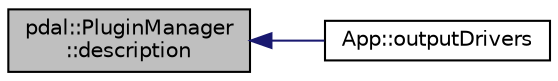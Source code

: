 digraph "pdal::PluginManager::description"
{
  edge [fontname="Helvetica",fontsize="10",labelfontname="Helvetica",labelfontsize="10"];
  node [fontname="Helvetica",fontsize="10",shape=record];
  rankdir="LR";
  Node1 [label="pdal::PluginManager\l::description",height=0.2,width=0.4,color="black", fillcolor="grey75", style="filled", fontcolor="black"];
  Node1 -> Node2 [dir="back",color="midnightblue",fontsize="10",style="solid",fontname="Helvetica"];
  Node2 [label="App::outputDrivers",height=0.2,width=0.4,color="black", fillcolor="white", style="filled",URL="$classApp.html#a1577860a48c9cef4fe5f669480cac388"];
}
